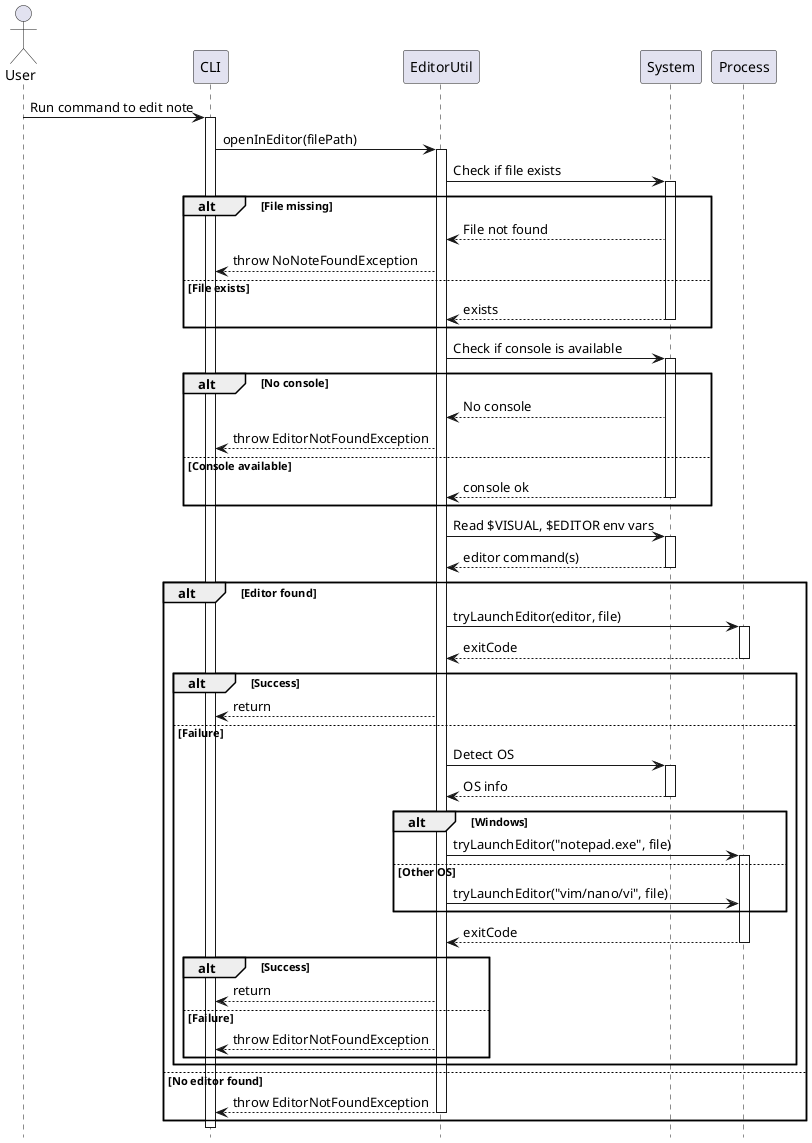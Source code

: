 @startuml EditorIntegrationSequence
actor User
participant CLI
participant EditorUtil
participant System
participant Process

hide footbox

User -> CLI : Run command to edit note
activate CLI

CLI -> EditorUtil : openInEditor(filePath)
activate EditorUtil

EditorUtil -> System : Check if file exists
activate System
alt File missing
    System --> EditorUtil : File not found
    EditorUtil --> CLI : throw NoNoteFoundException
else File exists
    System --> EditorUtil : exists
    deactivate System
end

EditorUtil -> System : Check if console is available
activate System
alt No console
    System --> EditorUtil : No console
    EditorUtil --> CLI : throw EditorNotFoundException
else Console available
    System --> EditorUtil : console ok
    deactivate System
end

EditorUtil -> System : Read $VISUAL, $EDITOR env vars
activate System
System --> EditorUtil : editor command(s)
deactivate System

alt Editor found
    EditorUtil -> Process : tryLaunchEditor(editor, file)
    activate Process
    Process --> EditorUtil : exitCode
    deactivate Process
    alt Success
        EditorUtil --> CLI : return
    else Failure
        EditorUtil -> System : Detect OS
        activate System
        System --> EditorUtil : OS info
        deactivate System

        alt Windows
            EditorUtil -> Process : tryLaunchEditor("notepad.exe", file)
            activate Process
        else Other OS
            EditorUtil -> Process : tryLaunchEditor("vim/nano/vi", file)
        end
        activate Process
        Process --> EditorUtil : exitCode
        deactivate Process
        alt Success
            EditorUtil --> CLI : return
        else Failure
            EditorUtil --> CLI : throw EditorNotFoundException
        end
    end
else No editor found
    EditorUtil --> CLI : throw EditorNotFoundException
    deactivate EditorUtil
end

deactivate CLI

@enduml

